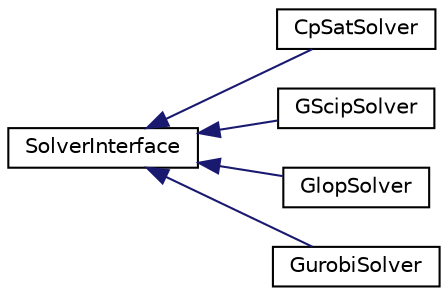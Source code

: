 digraph "Graphical Class Hierarchy"
{
 // LATEX_PDF_SIZE
  edge [fontname="Helvetica",fontsize="10",labelfontname="Helvetica",labelfontsize="10"];
  node [fontname="Helvetica",fontsize="10",shape=record];
  rankdir="LR";
  Node0 [label="SolverInterface",height=0.2,width=0.4,color="black", fillcolor="white", style="filled",URL="$classoperations__research_1_1math__opt_1_1_solver_interface.html",tooltip=" "];
  Node0 -> Node1 [dir="back",color="midnightblue",fontsize="10",style="solid",fontname="Helvetica"];
  Node1 [label="CpSatSolver",height=0.2,width=0.4,color="black", fillcolor="white", style="filled",URL="$classoperations__research_1_1math__opt_1_1_cp_sat_solver.html",tooltip=" "];
  Node0 -> Node2 [dir="back",color="midnightblue",fontsize="10",style="solid",fontname="Helvetica"];
  Node2 [label="GScipSolver",height=0.2,width=0.4,color="black", fillcolor="white", style="filled",URL="$classoperations__research_1_1math__opt_1_1_g_scip_solver.html",tooltip=" "];
  Node0 -> Node3 [dir="back",color="midnightblue",fontsize="10",style="solid",fontname="Helvetica"];
  Node3 [label="GlopSolver",height=0.2,width=0.4,color="black", fillcolor="white", style="filled",URL="$classoperations__research_1_1math__opt_1_1_glop_solver.html",tooltip=" "];
  Node0 -> Node4 [dir="back",color="midnightblue",fontsize="10",style="solid",fontname="Helvetica"];
  Node4 [label="GurobiSolver",height=0.2,width=0.4,color="black", fillcolor="white", style="filled",URL="$classoperations__research_1_1math__opt_1_1_gurobi_solver.html",tooltip=" "];
}
